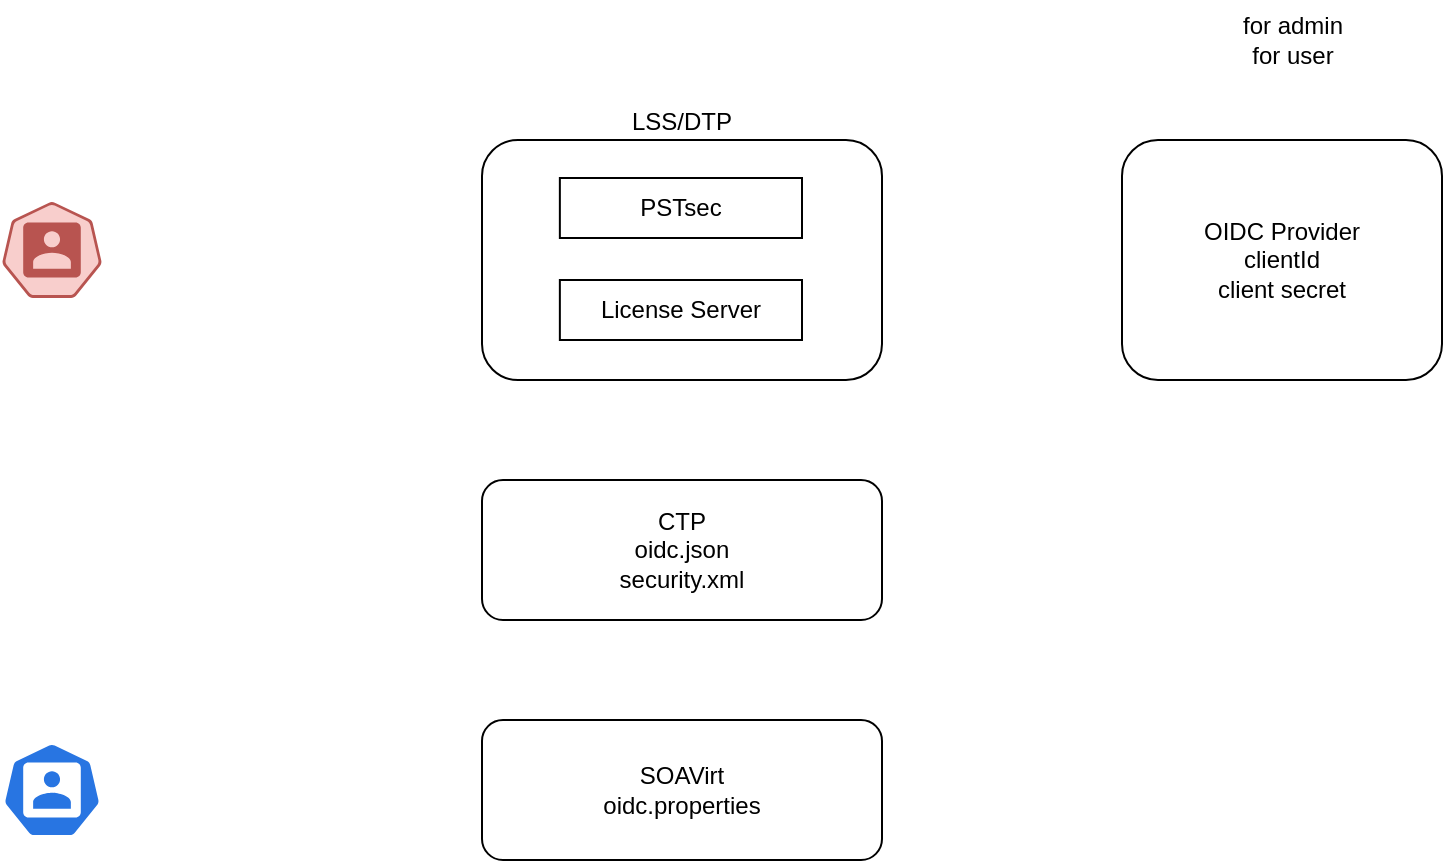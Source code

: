 <mxfile version="24.3.1" type="github">
  <diagram name="Page-1" id="zfWgrGRvzGyUHNK5W11o">
    <mxGraphModel dx="1434" dy="738" grid="1" gridSize="10" guides="1" tooltips="1" connect="1" arrows="1" fold="1" page="1" pageScale="1" pageWidth="850" pageHeight="1100" math="0" shadow="0">
      <root>
        <mxCell id="0" />
        <mxCell id="1" parent="0" />
        <mxCell id="5ql7LLEaY8ut6cnvN6Mg-7" value="CTP&lt;div&gt;&lt;div&gt;oidc.json&lt;/div&gt;&lt;div&gt;security.xml&lt;/div&gt;&lt;/div&gt;" style="rounded=1;whiteSpace=wrap;html=1;" vertex="1" parent="1">
          <mxGeometry x="320" y="450" width="200" height="70" as="geometry" />
        </mxCell>
        <mxCell id="5ql7LLEaY8ut6cnvN6Mg-9" value="SOAVirt&lt;div&gt;oidc.properties&lt;/div&gt;" style="rounded=1;whiteSpace=wrap;html=1;" vertex="1" parent="1">
          <mxGeometry x="320" y="570" width="200" height="70" as="geometry" />
        </mxCell>
        <mxCell id="5ql7LLEaY8ut6cnvN6Mg-10" value="OIDC Provider&lt;div&gt;clientId&lt;/div&gt;&lt;div&gt;client secret&lt;/div&gt;" style="rounded=1;whiteSpace=wrap;html=1;" vertex="1" parent="1">
          <mxGeometry x="640" y="280" width="160" height="120" as="geometry" />
        </mxCell>
        <mxCell id="5ql7LLEaY8ut6cnvN6Mg-13" value="" style="aspect=fixed;sketch=0;html=1;dashed=0;whitespace=wrap;fillColor=#2875E2;strokeColor=#ffffff;points=[[0.005,0.63,0],[0.1,0.2,0],[0.9,0.2,0],[0.5,0,0],[0.995,0.63,0],[0.72,0.99,0],[0.5,1,0],[0.28,0.99,0]];shape=mxgraph.kubernetes.icon2;prIcon=user" vertex="1" parent="1">
          <mxGeometry x="80" y="581" width="50" height="48" as="geometry" />
        </mxCell>
        <mxCell id="5ql7LLEaY8ut6cnvN6Mg-16" value="for admin&lt;div&gt;for user&lt;/div&gt;" style="text;html=1;align=center;verticalAlign=middle;resizable=0;points=[];autosize=1;strokeColor=none;fillColor=none;" vertex="1" parent="1">
          <mxGeometry x="690" y="210" width="70" height="40" as="geometry" />
        </mxCell>
        <mxCell id="5ql7LLEaY8ut6cnvN6Mg-17" value="" style="aspect=fixed;sketch=0;html=1;dashed=0;whitespace=wrap;fillColor=#f8cecc;strokeColor=#b85450;points=[[0.005,0.63,0],[0.1,0.2,0],[0.9,0.2,0],[0.5,0,0],[0.995,0.63,0],[0.72,0.99,0],[0.5,1,0],[0.28,0.99,0]];shape=mxgraph.kubernetes.icon2;prIcon=user" vertex="1" parent="1">
          <mxGeometry x="80" y="311" width="50" height="48" as="geometry" />
        </mxCell>
        <mxCell id="5ql7LLEaY8ut6cnvN6Mg-6" value="LSS/DTP" style="rounded=1;whiteSpace=wrap;html=1;labelPosition=center;verticalLabelPosition=top;align=center;verticalAlign=bottom;" vertex="1" parent="1">
          <mxGeometry x="320" y="280" width="200" height="120" as="geometry" />
        </mxCell>
        <mxCell id="5ql7LLEaY8ut6cnvN6Mg-4" value="License Server" style="rounded=0;whiteSpace=wrap;html=1;" vertex="1" parent="1">
          <mxGeometry x="358.93" y="350" width="121.07" height="30" as="geometry" />
        </mxCell>
        <mxCell id="5ql7LLEaY8ut6cnvN6Mg-5" value="PSTsec" style="rounded=0;whiteSpace=wrap;html=1;" vertex="1" parent="1">
          <mxGeometry x="358.93" y="299" width="121.07" height="30" as="geometry" />
        </mxCell>
      </root>
    </mxGraphModel>
  </diagram>
</mxfile>
